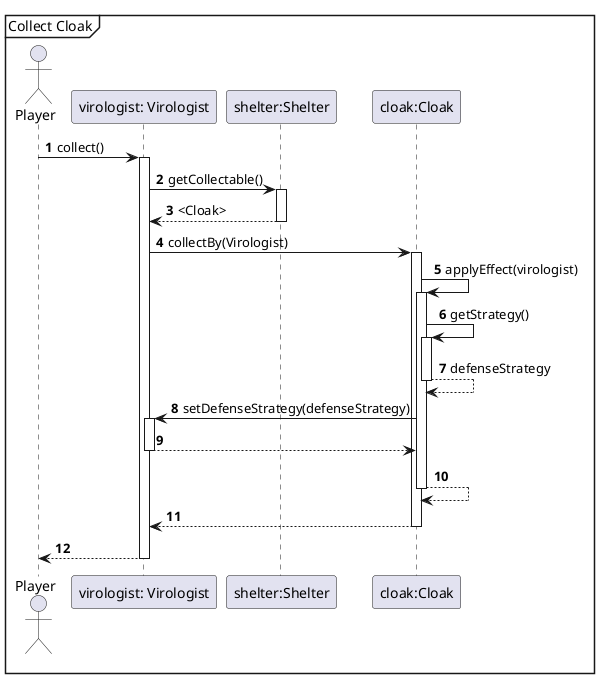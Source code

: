 @startuml
'https://plantuml.com/sequence-diagram

autonumber

mainframe Collect Cloak

actor Player

Player -> "virologist: Virologist": collect()
Activate "virologist: Virologist"

"virologist: Virologist" -> "shelter:Shelter": getCollectable()
Activate "shelter:Shelter"
"shelter:Shelter" --> "virologist: Virologist": <Cloak>
Deactivate "shelter:Shelter"

"virologist: Virologist" -> "cloak:Cloak": collectBy(Virologist)
Activate "cloak:Cloak"

"cloak:Cloak" -> "cloak:Cloak"++ : applyEffect(virologist)

 "cloak:Cloak" -> "cloak:Cloak"++ : getStrategy()
 "cloak:Cloak" --> "cloak:Cloak"-- : defenseStrategy

 "cloak:Cloak" -> "virologist: Virologist"++: setDefenseStrategy(defenseStrategy)
"virologist: Virologist" --> "cloak:Cloak"--



"cloak:Cloak" --> "cloak:Cloak"--


"cloak:Cloak" --> "virologist: Virologist"--


"virologist: Virologist" --> Player
Deactivate "virologist: Virologist"

@enduml